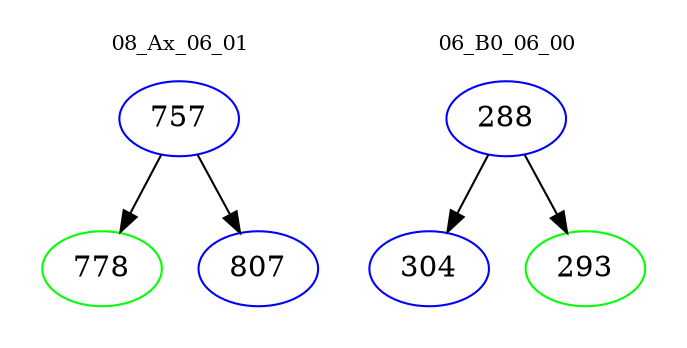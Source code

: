 digraph{
subgraph cluster_0 {
color = white
label = "08_Ax_06_01";
fontsize=10;
T0_757 [label="757", color="blue"]
T0_757 -> T0_778 [color="black"]
T0_778 [label="778", color="green"]
T0_757 -> T0_807 [color="black"]
T0_807 [label="807", color="blue"]
}
subgraph cluster_1 {
color = white
label = "06_B0_06_00";
fontsize=10;
T1_288 [label="288", color="blue"]
T1_288 -> T1_304 [color="black"]
T1_304 [label="304", color="blue"]
T1_288 -> T1_293 [color="black"]
T1_293 [label="293", color="green"]
}
}
